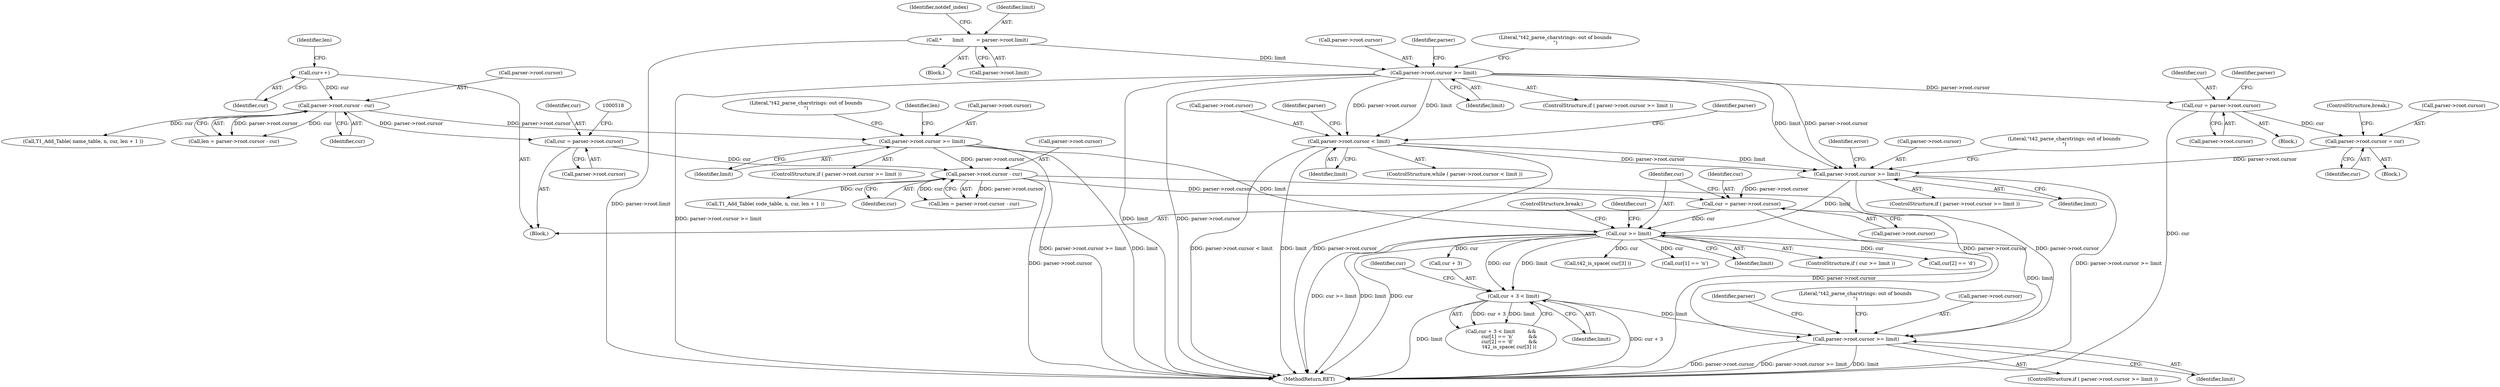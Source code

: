 digraph "0_savannah_73be9f9ab67842cfbec36ee99e8d2301434c84ca_0@pointer" {
"1000422" [label="(Call,parser->root.cursor >= limit)"];
"1000539" [label="(Call,parser->root.cursor - cur)"];
"1000522" [label="(Call,parser->root.cursor >= limit)"];
"1000456" [label="(Call,parser->root.cursor - cur)"];
"1000452" [label="(Call,cur++)"];
"1000510" [label="(Call,cur = parser->root.cursor)"];
"1000319" [label="(Call,parser->root.cursor >= limit)"];
"1000290" [label="(Call,parser->root.cursor = cur)"];
"1000247" [label="(Call,cur = parser->root.cursor)"];
"1000182" [label="(Call,parser->root.cursor >= limit)"];
"1000163" [label="(Call,*       limit        = parser->root.limit)"];
"1000255" [label="(Call,parser->root.cursor < limit)"];
"1000380" [label="(Call,cur >= limit)"];
"1000372" [label="(Call,cur = parser->root.cursor)"];
"1000391" [label="(Call,cur + 3 < limit)"];
"1000531" [label="(Literal,\"t42_parse_charstrings: out of bounds\n\")"];
"1000465" [label="(Call,T1_Add_Table( name_table, n, cur, len + 1 ))"];
"1000369" [label="(Block,)"];
"1000381" [label="(Identifier,cur)"];
"1000408" [label="(Call,t42_is_space( cur[3] ))"];
"1000391" [label="(Call,cur + 3 < limit)"];
"1000320" [label="(Call,parser->root.cursor)"];
"1000296" [label="(Identifier,cur)"];
"1000249" [label="(Call,parser->root.cursor)"];
"1000373" [label="(Identifier,cur)"];
"1000510" [label="(Call,cur = parser->root.cursor)"];
"1000457" [label="(Call,parser->root.cursor)"];
"1000268" [label="(Identifier,parser)"];
"1000452" [label="(Call,cur++)"];
"1000183" [label="(Call,parser->root.cursor)"];
"1000537" [label="(Call,len = parser->root.cursor - cur)"];
"1000545" [label="(Identifier,cur)"];
"1000528" [label="(Identifier,limit)"];
"1000539" [label="(Call,parser->root.cursor - cur)"];
"1000163" [label="(Call,*       limit        = parser->root.limit)"];
"1000462" [label="(Identifier,cur)"];
"1000115" [label="(Block,)"];
"1000173" [label="(Identifier,notdef_index)"];
"1000319" [label="(Call,parser->root.cursor >= limit)"];
"1000325" [label="(Identifier,limit)"];
"1000261" [label="(Identifier,limit)"];
"1000456" [label="(Call,parser->root.cursor - cur)"];
"1000284" [label="(Block,)"];
"1000374" [label="(Call,parser->root.cursor)"];
"1000538" [label="(Identifier,len)"];
"1000422" [label="(Call,parser->root.cursor >= limit)"];
"1000258" [label="(Identifier,parser)"];
"1000395" [label="(Identifier,limit)"];
"1000440" [label="(Identifier,parser)"];
"1000421" [label="(ControlStructure,if ( parser->root.cursor >= limit ))"];
"1000164" [label="(Identifier,limit)"];
"1000254" [label="(ControlStructure,while ( parser->root.cursor < limit ))"];
"1000512" [label="(Call,parser->root.cursor)"];
"1000397" [label="(Call,cur[1] == 'n')"];
"1000383" [label="(ControlStructure,break;)"];
"1000165" [label="(Call,parser->root.limit)"];
"1000522" [label="(Call,parser->root.cursor >= limit)"];
"1000511" [label="(Identifier,cur)"];
"1000290" [label="(Call,parser->root.cursor = cur)"];
"1000382" [label="(Identifier,limit)"];
"1000297" [label="(ControlStructure,break;)"];
"1000202" [label="(Identifier,parser)"];
"1000431" [label="(Literal,\"t42_parse_charstrings: out of bounds\n\")"];
"1000523" [label="(Call,parser->root.cursor)"];
"1000379" [label="(ControlStructure,if ( cur >= limit ))"];
"1000423" [label="(Call,parser->root.cursor)"];
"1000540" [label="(Call,parser->root.cursor)"];
"1000231" [label="(Block,)"];
"1000318" [label="(ControlStructure,if ( parser->root.cursor >= limit ))"];
"1000248" [label="(Identifier,cur)"];
"1000328" [label="(Literal,\"t42_parse_charstrings: out of bounds\n\")"];
"1000247" [label="(Call,cur = parser->root.cursor)"];
"1000521" [label="(ControlStructure,if ( parser->root.cursor >= limit ))"];
"1000392" [label="(Call,cur + 3)"];
"1000453" [label="(Identifier,cur)"];
"1000191" [label="(Literal,\"t42_parse_charstrings: out of bounds\n\")"];
"1000390" [label="(Call,cur + 3 < limit        &&\n           cur[1] == 'n'          &&\n           cur[2] == 'd'          &&\n           t42_is_space( cur[3] ))"];
"1000576" [label="(MethodReturn,RET)"];
"1000548" [label="(Call,T1_Add_Table( code_table, n, cur, len + 1 ))"];
"1000255" [label="(Call,parser->root.cursor < limit)"];
"1000256" [label="(Call,parser->root.cursor)"];
"1000380" [label="(Call,cur >= limit)"];
"1000188" [label="(Identifier,limit)"];
"1000322" [label="(Identifier,parser)"];
"1000388" [label="(Identifier,cur)"];
"1000454" [label="(Call,len = parser->root.cursor - cur)"];
"1000403" [label="(Call,cur[2] == 'd')"];
"1000335" [label="(Identifier,error)"];
"1000455" [label="(Identifier,len)"];
"1000181" [label="(ControlStructure,if ( parser->root.cursor >= limit ))"];
"1000291" [label="(Call,parser->root.cursor)"];
"1000182" [label="(Call,parser->root.cursor >= limit)"];
"1000428" [label="(Identifier,limit)"];
"1000399" [label="(Identifier,cur)"];
"1000372" [label="(Call,cur = parser->root.cursor)"];
"1000422" -> "1000421"  [label="AST: "];
"1000422" -> "1000428"  [label="CFG: "];
"1000423" -> "1000422"  [label="AST: "];
"1000428" -> "1000422"  [label="AST: "];
"1000431" -> "1000422"  [label="CFG: "];
"1000440" -> "1000422"  [label="CFG: "];
"1000422" -> "1000576"  [label="DDG: limit"];
"1000422" -> "1000576"  [label="DDG: parser->root.cursor"];
"1000422" -> "1000576"  [label="DDG: parser->root.cursor >= limit"];
"1000539" -> "1000422"  [label="DDG: parser->root.cursor"];
"1000319" -> "1000422"  [label="DDG: parser->root.cursor"];
"1000380" -> "1000422"  [label="DDG: limit"];
"1000391" -> "1000422"  [label="DDG: limit"];
"1000539" -> "1000537"  [label="AST: "];
"1000539" -> "1000545"  [label="CFG: "];
"1000540" -> "1000539"  [label="AST: "];
"1000545" -> "1000539"  [label="AST: "];
"1000537" -> "1000539"  [label="CFG: "];
"1000539" -> "1000576"  [label="DDG: parser->root.cursor"];
"1000539" -> "1000372"  [label="DDG: parser->root.cursor"];
"1000539" -> "1000537"  [label="DDG: parser->root.cursor"];
"1000539" -> "1000537"  [label="DDG: cur"];
"1000522" -> "1000539"  [label="DDG: parser->root.cursor"];
"1000510" -> "1000539"  [label="DDG: cur"];
"1000539" -> "1000548"  [label="DDG: cur"];
"1000522" -> "1000521"  [label="AST: "];
"1000522" -> "1000528"  [label="CFG: "];
"1000523" -> "1000522"  [label="AST: "];
"1000528" -> "1000522"  [label="AST: "];
"1000531" -> "1000522"  [label="CFG: "];
"1000538" -> "1000522"  [label="CFG: "];
"1000522" -> "1000576"  [label="DDG: parser->root.cursor >= limit"];
"1000522" -> "1000576"  [label="DDG: limit"];
"1000522" -> "1000380"  [label="DDG: limit"];
"1000456" -> "1000522"  [label="DDG: parser->root.cursor"];
"1000456" -> "1000454"  [label="AST: "];
"1000456" -> "1000462"  [label="CFG: "];
"1000457" -> "1000456"  [label="AST: "];
"1000462" -> "1000456"  [label="AST: "];
"1000454" -> "1000456"  [label="CFG: "];
"1000456" -> "1000454"  [label="DDG: parser->root.cursor"];
"1000456" -> "1000454"  [label="DDG: cur"];
"1000452" -> "1000456"  [label="DDG: cur"];
"1000456" -> "1000465"  [label="DDG: cur"];
"1000456" -> "1000510"  [label="DDG: parser->root.cursor"];
"1000452" -> "1000369"  [label="AST: "];
"1000452" -> "1000453"  [label="CFG: "];
"1000453" -> "1000452"  [label="AST: "];
"1000455" -> "1000452"  [label="CFG: "];
"1000510" -> "1000369"  [label="AST: "];
"1000510" -> "1000512"  [label="CFG: "];
"1000511" -> "1000510"  [label="AST: "];
"1000512" -> "1000510"  [label="AST: "];
"1000518" -> "1000510"  [label="CFG: "];
"1000319" -> "1000318"  [label="AST: "];
"1000319" -> "1000325"  [label="CFG: "];
"1000320" -> "1000319"  [label="AST: "];
"1000325" -> "1000319"  [label="AST: "];
"1000328" -> "1000319"  [label="CFG: "];
"1000335" -> "1000319"  [label="CFG: "];
"1000319" -> "1000576"  [label="DDG: parser->root.cursor >= limit"];
"1000290" -> "1000319"  [label="DDG: parser->root.cursor"];
"1000255" -> "1000319"  [label="DDG: parser->root.cursor"];
"1000255" -> "1000319"  [label="DDG: limit"];
"1000182" -> "1000319"  [label="DDG: parser->root.cursor"];
"1000182" -> "1000319"  [label="DDG: limit"];
"1000319" -> "1000372"  [label="DDG: parser->root.cursor"];
"1000319" -> "1000380"  [label="DDG: limit"];
"1000290" -> "1000284"  [label="AST: "];
"1000290" -> "1000296"  [label="CFG: "];
"1000291" -> "1000290"  [label="AST: "];
"1000296" -> "1000290"  [label="AST: "];
"1000297" -> "1000290"  [label="CFG: "];
"1000247" -> "1000290"  [label="DDG: cur"];
"1000247" -> "1000231"  [label="AST: "];
"1000247" -> "1000249"  [label="CFG: "];
"1000248" -> "1000247"  [label="AST: "];
"1000249" -> "1000247"  [label="AST: "];
"1000258" -> "1000247"  [label="CFG: "];
"1000247" -> "1000576"  [label="DDG: cur"];
"1000182" -> "1000247"  [label="DDG: parser->root.cursor"];
"1000182" -> "1000181"  [label="AST: "];
"1000182" -> "1000188"  [label="CFG: "];
"1000183" -> "1000182"  [label="AST: "];
"1000188" -> "1000182"  [label="AST: "];
"1000191" -> "1000182"  [label="CFG: "];
"1000202" -> "1000182"  [label="CFG: "];
"1000182" -> "1000576"  [label="DDG: parser->root.cursor >= limit"];
"1000182" -> "1000576"  [label="DDG: limit"];
"1000182" -> "1000576"  [label="DDG: parser->root.cursor"];
"1000163" -> "1000182"  [label="DDG: limit"];
"1000182" -> "1000255"  [label="DDG: parser->root.cursor"];
"1000182" -> "1000255"  [label="DDG: limit"];
"1000163" -> "1000115"  [label="AST: "];
"1000163" -> "1000165"  [label="CFG: "];
"1000164" -> "1000163"  [label="AST: "];
"1000165" -> "1000163"  [label="AST: "];
"1000173" -> "1000163"  [label="CFG: "];
"1000163" -> "1000576"  [label="DDG: parser->root.limit"];
"1000255" -> "1000254"  [label="AST: "];
"1000255" -> "1000261"  [label="CFG: "];
"1000256" -> "1000255"  [label="AST: "];
"1000261" -> "1000255"  [label="AST: "];
"1000268" -> "1000255"  [label="CFG: "];
"1000322" -> "1000255"  [label="CFG: "];
"1000255" -> "1000576"  [label="DDG: parser->root.cursor < limit"];
"1000255" -> "1000576"  [label="DDG: limit"];
"1000255" -> "1000576"  [label="DDG: parser->root.cursor"];
"1000380" -> "1000379"  [label="AST: "];
"1000380" -> "1000382"  [label="CFG: "];
"1000381" -> "1000380"  [label="AST: "];
"1000382" -> "1000380"  [label="AST: "];
"1000383" -> "1000380"  [label="CFG: "];
"1000388" -> "1000380"  [label="CFG: "];
"1000380" -> "1000576"  [label="DDG: cur >= limit"];
"1000380" -> "1000576"  [label="DDG: limit"];
"1000380" -> "1000576"  [label="DDG: cur"];
"1000372" -> "1000380"  [label="DDG: cur"];
"1000380" -> "1000391"  [label="DDG: cur"];
"1000380" -> "1000391"  [label="DDG: limit"];
"1000380" -> "1000392"  [label="DDG: cur"];
"1000380" -> "1000397"  [label="DDG: cur"];
"1000380" -> "1000403"  [label="DDG: cur"];
"1000380" -> "1000408"  [label="DDG: cur"];
"1000372" -> "1000369"  [label="AST: "];
"1000372" -> "1000374"  [label="CFG: "];
"1000373" -> "1000372"  [label="AST: "];
"1000374" -> "1000372"  [label="AST: "];
"1000381" -> "1000372"  [label="CFG: "];
"1000372" -> "1000576"  [label="DDG: parser->root.cursor"];
"1000391" -> "1000390"  [label="AST: "];
"1000391" -> "1000395"  [label="CFG: "];
"1000392" -> "1000391"  [label="AST: "];
"1000395" -> "1000391"  [label="AST: "];
"1000399" -> "1000391"  [label="CFG: "];
"1000390" -> "1000391"  [label="CFG: "];
"1000391" -> "1000576"  [label="DDG: cur + 3"];
"1000391" -> "1000576"  [label="DDG: limit"];
"1000391" -> "1000390"  [label="DDG: cur + 3"];
"1000391" -> "1000390"  [label="DDG: limit"];
}

